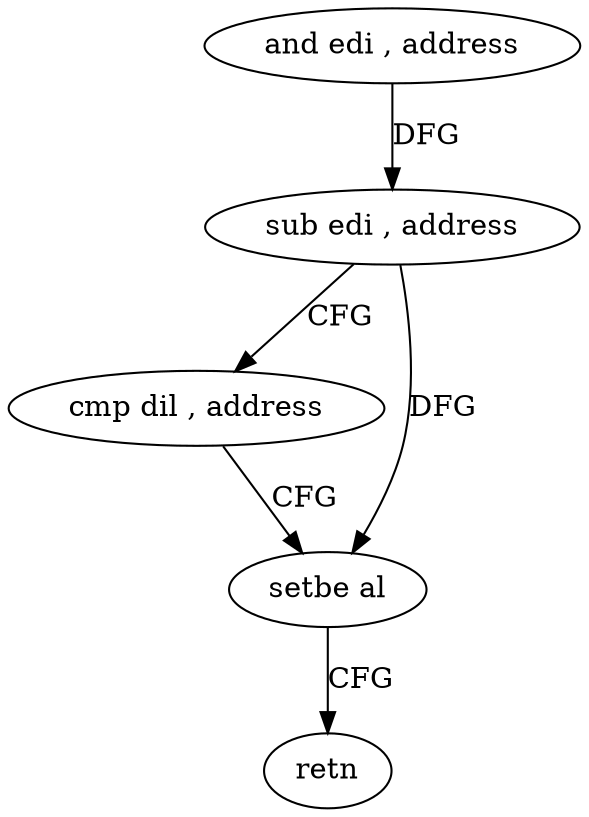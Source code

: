 digraph "func" {
"81760" [label = "and edi , address" ]
"81763" [label = "sub edi , address" ]
"81766" [label = "cmp dil , address" ]
"81770" [label = "setbe al" ]
"81773" [label = "retn" ]
"81760" -> "81763" [ label = "DFG" ]
"81763" -> "81766" [ label = "CFG" ]
"81763" -> "81770" [ label = "DFG" ]
"81766" -> "81770" [ label = "CFG" ]
"81770" -> "81773" [ label = "CFG" ]
}
